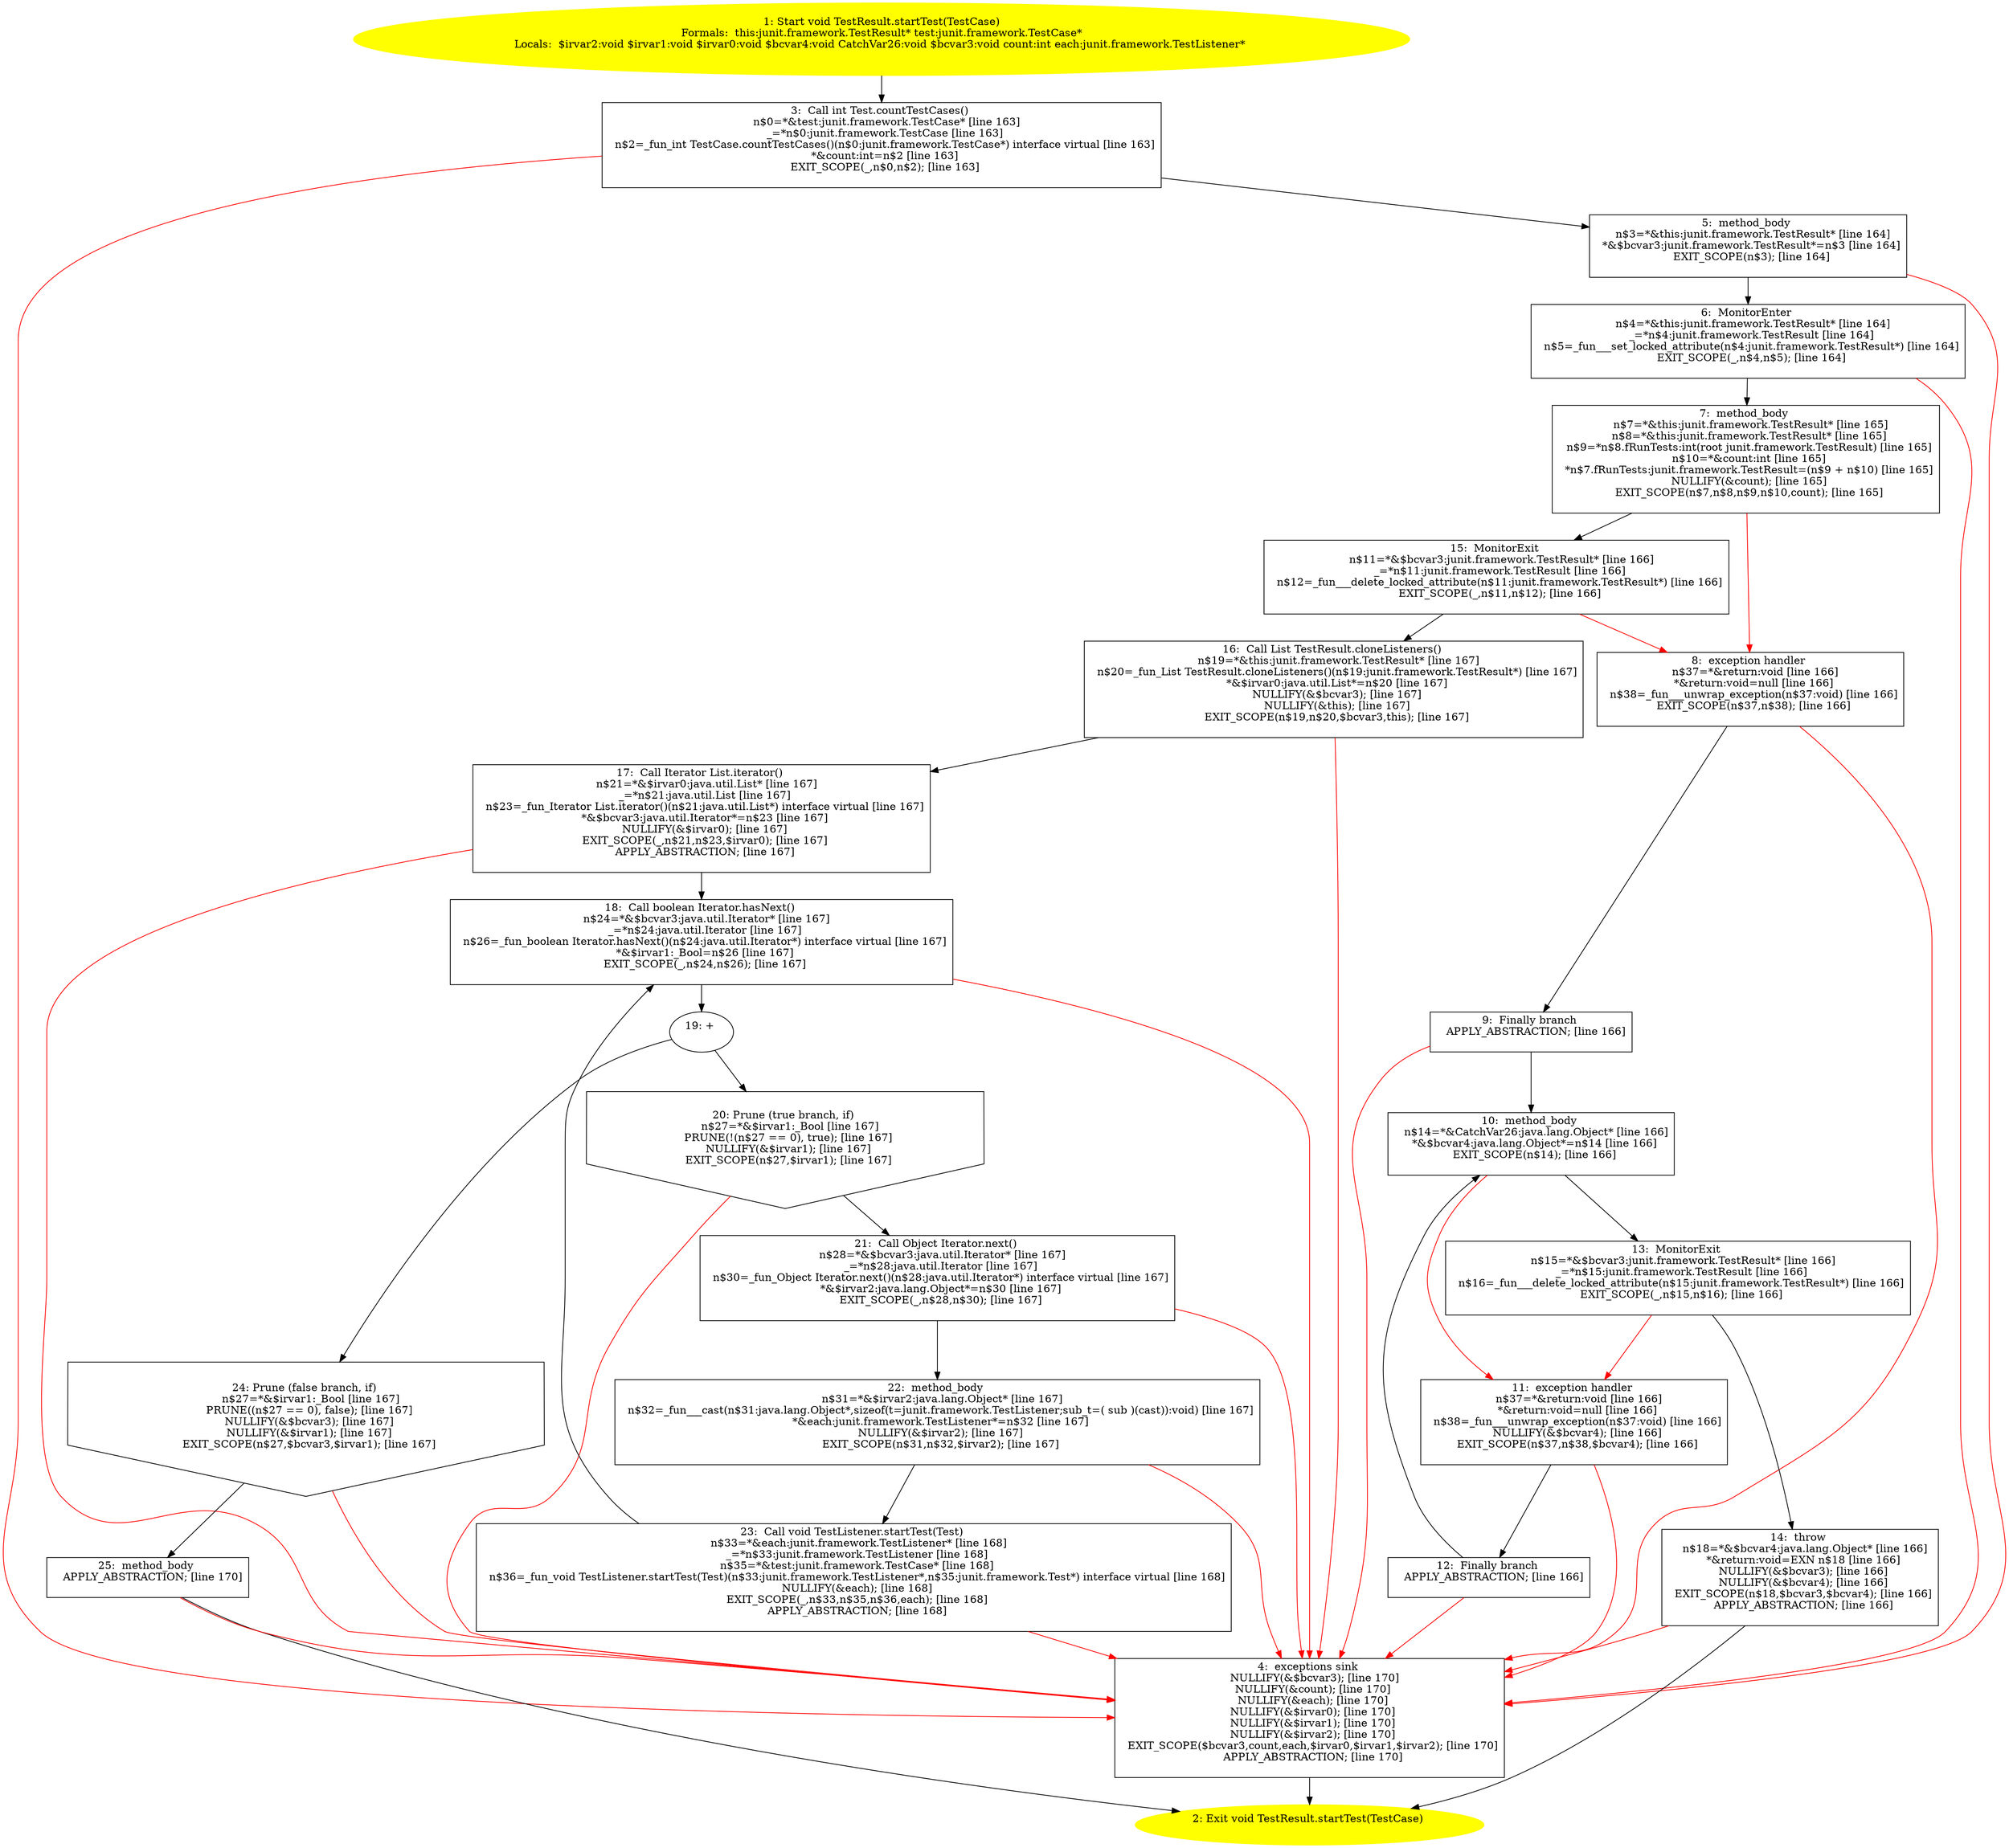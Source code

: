 /* @generated */
digraph cfg {
"junit.framework.TestResult.startTest(junit.framework.TestCase):void.70a49f52dbdeeb3dcb0374e4cb3e122f_1" [label="1: Start void TestResult.startTest(TestCase)\nFormals:  this:junit.framework.TestResult* test:junit.framework.TestCase*\nLocals:  $irvar2:void $irvar1:void $irvar0:void $bcvar4:void CatchVar26:void $bcvar3:void count:int each:junit.framework.TestListener* \n  " color=yellow style=filled]
	

	 "junit.framework.TestResult.startTest(junit.framework.TestCase):void.70a49f52dbdeeb3dcb0374e4cb3e122f_1" -> "junit.framework.TestResult.startTest(junit.framework.TestCase):void.70a49f52dbdeeb3dcb0374e4cb3e122f_3" ;
"junit.framework.TestResult.startTest(junit.framework.TestCase):void.70a49f52dbdeeb3dcb0374e4cb3e122f_2" [label="2: Exit void TestResult.startTest(TestCase) \n  " color=yellow style=filled]
	

"junit.framework.TestResult.startTest(junit.framework.TestCase):void.70a49f52dbdeeb3dcb0374e4cb3e122f_3" [label="3:  Call int Test.countTestCases() \n   n$0=*&test:junit.framework.TestCase* [line 163]\n  _=*n$0:junit.framework.TestCase [line 163]\n  n$2=_fun_int TestCase.countTestCases()(n$0:junit.framework.TestCase*) interface virtual [line 163]\n  *&count:int=n$2 [line 163]\n  EXIT_SCOPE(_,n$0,n$2); [line 163]\n " shape="box"]
	

	 "junit.framework.TestResult.startTest(junit.framework.TestCase):void.70a49f52dbdeeb3dcb0374e4cb3e122f_3" -> "junit.framework.TestResult.startTest(junit.framework.TestCase):void.70a49f52dbdeeb3dcb0374e4cb3e122f_5" ;
	 "junit.framework.TestResult.startTest(junit.framework.TestCase):void.70a49f52dbdeeb3dcb0374e4cb3e122f_3" -> "junit.framework.TestResult.startTest(junit.framework.TestCase):void.70a49f52dbdeeb3dcb0374e4cb3e122f_4" [color="red" ];
"junit.framework.TestResult.startTest(junit.framework.TestCase):void.70a49f52dbdeeb3dcb0374e4cb3e122f_4" [label="4:  exceptions sink \n   NULLIFY(&$bcvar3); [line 170]\n  NULLIFY(&count); [line 170]\n  NULLIFY(&each); [line 170]\n  NULLIFY(&$irvar0); [line 170]\n  NULLIFY(&$irvar1); [line 170]\n  NULLIFY(&$irvar2); [line 170]\n  EXIT_SCOPE($bcvar3,count,each,$irvar0,$irvar1,$irvar2); [line 170]\n  APPLY_ABSTRACTION; [line 170]\n " shape="box"]
	

	 "junit.framework.TestResult.startTest(junit.framework.TestCase):void.70a49f52dbdeeb3dcb0374e4cb3e122f_4" -> "junit.framework.TestResult.startTest(junit.framework.TestCase):void.70a49f52dbdeeb3dcb0374e4cb3e122f_2" ;
"junit.framework.TestResult.startTest(junit.framework.TestCase):void.70a49f52dbdeeb3dcb0374e4cb3e122f_5" [label="5:  method_body \n   n$3=*&this:junit.framework.TestResult* [line 164]\n  *&$bcvar3:junit.framework.TestResult*=n$3 [line 164]\n  EXIT_SCOPE(n$3); [line 164]\n " shape="box"]
	

	 "junit.framework.TestResult.startTest(junit.framework.TestCase):void.70a49f52dbdeeb3dcb0374e4cb3e122f_5" -> "junit.framework.TestResult.startTest(junit.framework.TestCase):void.70a49f52dbdeeb3dcb0374e4cb3e122f_6" ;
	 "junit.framework.TestResult.startTest(junit.framework.TestCase):void.70a49f52dbdeeb3dcb0374e4cb3e122f_5" -> "junit.framework.TestResult.startTest(junit.framework.TestCase):void.70a49f52dbdeeb3dcb0374e4cb3e122f_4" [color="red" ];
"junit.framework.TestResult.startTest(junit.framework.TestCase):void.70a49f52dbdeeb3dcb0374e4cb3e122f_6" [label="6:  MonitorEnter \n   n$4=*&this:junit.framework.TestResult* [line 164]\n  _=*n$4:junit.framework.TestResult [line 164]\n  n$5=_fun___set_locked_attribute(n$4:junit.framework.TestResult*) [line 164]\n  EXIT_SCOPE(_,n$4,n$5); [line 164]\n " shape="box"]
	

	 "junit.framework.TestResult.startTest(junit.framework.TestCase):void.70a49f52dbdeeb3dcb0374e4cb3e122f_6" -> "junit.framework.TestResult.startTest(junit.framework.TestCase):void.70a49f52dbdeeb3dcb0374e4cb3e122f_7" ;
	 "junit.framework.TestResult.startTest(junit.framework.TestCase):void.70a49f52dbdeeb3dcb0374e4cb3e122f_6" -> "junit.framework.TestResult.startTest(junit.framework.TestCase):void.70a49f52dbdeeb3dcb0374e4cb3e122f_4" [color="red" ];
"junit.framework.TestResult.startTest(junit.framework.TestCase):void.70a49f52dbdeeb3dcb0374e4cb3e122f_7" [label="7:  method_body \n   n$7=*&this:junit.framework.TestResult* [line 165]\n  n$8=*&this:junit.framework.TestResult* [line 165]\n  n$9=*n$8.fRunTests:int(root junit.framework.TestResult) [line 165]\n  n$10=*&count:int [line 165]\n  *n$7.fRunTests:junit.framework.TestResult=(n$9 + n$10) [line 165]\n  NULLIFY(&count); [line 165]\n  EXIT_SCOPE(n$7,n$8,n$9,n$10,count); [line 165]\n " shape="box"]
	

	 "junit.framework.TestResult.startTest(junit.framework.TestCase):void.70a49f52dbdeeb3dcb0374e4cb3e122f_7" -> "junit.framework.TestResult.startTest(junit.framework.TestCase):void.70a49f52dbdeeb3dcb0374e4cb3e122f_15" ;
	 "junit.framework.TestResult.startTest(junit.framework.TestCase):void.70a49f52dbdeeb3dcb0374e4cb3e122f_7" -> "junit.framework.TestResult.startTest(junit.framework.TestCase):void.70a49f52dbdeeb3dcb0374e4cb3e122f_8" [color="red" ];
"junit.framework.TestResult.startTest(junit.framework.TestCase):void.70a49f52dbdeeb3dcb0374e4cb3e122f_8" [label="8:  exception handler \n   n$37=*&return:void [line 166]\n  *&return:void=null [line 166]\n  n$38=_fun___unwrap_exception(n$37:void) [line 166]\n  EXIT_SCOPE(n$37,n$38); [line 166]\n " shape="box"]
	

	 "junit.framework.TestResult.startTest(junit.framework.TestCase):void.70a49f52dbdeeb3dcb0374e4cb3e122f_8" -> "junit.framework.TestResult.startTest(junit.framework.TestCase):void.70a49f52dbdeeb3dcb0374e4cb3e122f_9" ;
	 "junit.framework.TestResult.startTest(junit.framework.TestCase):void.70a49f52dbdeeb3dcb0374e4cb3e122f_8" -> "junit.framework.TestResult.startTest(junit.framework.TestCase):void.70a49f52dbdeeb3dcb0374e4cb3e122f_4" [color="red" ];
"junit.framework.TestResult.startTest(junit.framework.TestCase):void.70a49f52dbdeeb3dcb0374e4cb3e122f_9" [label="9:  Finally branch \n   APPLY_ABSTRACTION; [line 166]\n " shape="box"]
	

	 "junit.framework.TestResult.startTest(junit.framework.TestCase):void.70a49f52dbdeeb3dcb0374e4cb3e122f_9" -> "junit.framework.TestResult.startTest(junit.framework.TestCase):void.70a49f52dbdeeb3dcb0374e4cb3e122f_10" ;
	 "junit.framework.TestResult.startTest(junit.framework.TestCase):void.70a49f52dbdeeb3dcb0374e4cb3e122f_9" -> "junit.framework.TestResult.startTest(junit.framework.TestCase):void.70a49f52dbdeeb3dcb0374e4cb3e122f_4" [color="red" ];
"junit.framework.TestResult.startTest(junit.framework.TestCase):void.70a49f52dbdeeb3dcb0374e4cb3e122f_10" [label="10:  method_body \n   n$14=*&CatchVar26:java.lang.Object* [line 166]\n  *&$bcvar4:java.lang.Object*=n$14 [line 166]\n  EXIT_SCOPE(n$14); [line 166]\n " shape="box"]
	

	 "junit.framework.TestResult.startTest(junit.framework.TestCase):void.70a49f52dbdeeb3dcb0374e4cb3e122f_10" -> "junit.framework.TestResult.startTest(junit.framework.TestCase):void.70a49f52dbdeeb3dcb0374e4cb3e122f_13" ;
	 "junit.framework.TestResult.startTest(junit.framework.TestCase):void.70a49f52dbdeeb3dcb0374e4cb3e122f_10" -> "junit.framework.TestResult.startTest(junit.framework.TestCase):void.70a49f52dbdeeb3dcb0374e4cb3e122f_11" [color="red" ];
"junit.framework.TestResult.startTest(junit.framework.TestCase):void.70a49f52dbdeeb3dcb0374e4cb3e122f_11" [label="11:  exception handler \n   n$37=*&return:void [line 166]\n  *&return:void=null [line 166]\n  n$38=_fun___unwrap_exception(n$37:void) [line 166]\n  NULLIFY(&$bcvar4); [line 166]\n  EXIT_SCOPE(n$37,n$38,$bcvar4); [line 166]\n " shape="box"]
	

	 "junit.framework.TestResult.startTest(junit.framework.TestCase):void.70a49f52dbdeeb3dcb0374e4cb3e122f_11" -> "junit.framework.TestResult.startTest(junit.framework.TestCase):void.70a49f52dbdeeb3dcb0374e4cb3e122f_12" ;
	 "junit.framework.TestResult.startTest(junit.framework.TestCase):void.70a49f52dbdeeb3dcb0374e4cb3e122f_11" -> "junit.framework.TestResult.startTest(junit.framework.TestCase):void.70a49f52dbdeeb3dcb0374e4cb3e122f_4" [color="red" ];
"junit.framework.TestResult.startTest(junit.framework.TestCase):void.70a49f52dbdeeb3dcb0374e4cb3e122f_12" [label="12:  Finally branch \n   APPLY_ABSTRACTION; [line 166]\n " shape="box"]
	

	 "junit.framework.TestResult.startTest(junit.framework.TestCase):void.70a49f52dbdeeb3dcb0374e4cb3e122f_12" -> "junit.framework.TestResult.startTest(junit.framework.TestCase):void.70a49f52dbdeeb3dcb0374e4cb3e122f_10" ;
	 "junit.framework.TestResult.startTest(junit.framework.TestCase):void.70a49f52dbdeeb3dcb0374e4cb3e122f_12" -> "junit.framework.TestResult.startTest(junit.framework.TestCase):void.70a49f52dbdeeb3dcb0374e4cb3e122f_4" [color="red" ];
"junit.framework.TestResult.startTest(junit.framework.TestCase):void.70a49f52dbdeeb3dcb0374e4cb3e122f_13" [label="13:  MonitorExit \n   n$15=*&$bcvar3:junit.framework.TestResult* [line 166]\n  _=*n$15:junit.framework.TestResult [line 166]\n  n$16=_fun___delete_locked_attribute(n$15:junit.framework.TestResult*) [line 166]\n  EXIT_SCOPE(_,n$15,n$16); [line 166]\n " shape="box"]
	

	 "junit.framework.TestResult.startTest(junit.framework.TestCase):void.70a49f52dbdeeb3dcb0374e4cb3e122f_13" -> "junit.framework.TestResult.startTest(junit.framework.TestCase):void.70a49f52dbdeeb3dcb0374e4cb3e122f_14" ;
	 "junit.framework.TestResult.startTest(junit.framework.TestCase):void.70a49f52dbdeeb3dcb0374e4cb3e122f_13" -> "junit.framework.TestResult.startTest(junit.framework.TestCase):void.70a49f52dbdeeb3dcb0374e4cb3e122f_11" [color="red" ];
"junit.framework.TestResult.startTest(junit.framework.TestCase):void.70a49f52dbdeeb3dcb0374e4cb3e122f_14" [label="14:  throw \n   n$18=*&$bcvar4:java.lang.Object* [line 166]\n  *&return:void=EXN n$18 [line 166]\n  NULLIFY(&$bcvar3); [line 166]\n  NULLIFY(&$bcvar4); [line 166]\n  EXIT_SCOPE(n$18,$bcvar3,$bcvar4); [line 166]\n  APPLY_ABSTRACTION; [line 166]\n " shape="box"]
	

	 "junit.framework.TestResult.startTest(junit.framework.TestCase):void.70a49f52dbdeeb3dcb0374e4cb3e122f_14" -> "junit.framework.TestResult.startTest(junit.framework.TestCase):void.70a49f52dbdeeb3dcb0374e4cb3e122f_2" ;
	 "junit.framework.TestResult.startTest(junit.framework.TestCase):void.70a49f52dbdeeb3dcb0374e4cb3e122f_14" -> "junit.framework.TestResult.startTest(junit.framework.TestCase):void.70a49f52dbdeeb3dcb0374e4cb3e122f_4" [color="red" ];
"junit.framework.TestResult.startTest(junit.framework.TestCase):void.70a49f52dbdeeb3dcb0374e4cb3e122f_15" [label="15:  MonitorExit \n   n$11=*&$bcvar3:junit.framework.TestResult* [line 166]\n  _=*n$11:junit.framework.TestResult [line 166]\n  n$12=_fun___delete_locked_attribute(n$11:junit.framework.TestResult*) [line 166]\n  EXIT_SCOPE(_,n$11,n$12); [line 166]\n " shape="box"]
	

	 "junit.framework.TestResult.startTest(junit.framework.TestCase):void.70a49f52dbdeeb3dcb0374e4cb3e122f_15" -> "junit.framework.TestResult.startTest(junit.framework.TestCase):void.70a49f52dbdeeb3dcb0374e4cb3e122f_16" ;
	 "junit.framework.TestResult.startTest(junit.framework.TestCase):void.70a49f52dbdeeb3dcb0374e4cb3e122f_15" -> "junit.framework.TestResult.startTest(junit.framework.TestCase):void.70a49f52dbdeeb3dcb0374e4cb3e122f_8" [color="red" ];
"junit.framework.TestResult.startTest(junit.framework.TestCase):void.70a49f52dbdeeb3dcb0374e4cb3e122f_16" [label="16:  Call List TestResult.cloneListeners() \n   n$19=*&this:junit.framework.TestResult* [line 167]\n  n$20=_fun_List TestResult.cloneListeners()(n$19:junit.framework.TestResult*) [line 167]\n  *&$irvar0:java.util.List*=n$20 [line 167]\n  NULLIFY(&$bcvar3); [line 167]\n  NULLIFY(&this); [line 167]\n  EXIT_SCOPE(n$19,n$20,$bcvar3,this); [line 167]\n " shape="box"]
	

	 "junit.framework.TestResult.startTest(junit.framework.TestCase):void.70a49f52dbdeeb3dcb0374e4cb3e122f_16" -> "junit.framework.TestResult.startTest(junit.framework.TestCase):void.70a49f52dbdeeb3dcb0374e4cb3e122f_17" ;
	 "junit.framework.TestResult.startTest(junit.framework.TestCase):void.70a49f52dbdeeb3dcb0374e4cb3e122f_16" -> "junit.framework.TestResult.startTest(junit.framework.TestCase):void.70a49f52dbdeeb3dcb0374e4cb3e122f_4" [color="red" ];
"junit.framework.TestResult.startTest(junit.framework.TestCase):void.70a49f52dbdeeb3dcb0374e4cb3e122f_17" [label="17:  Call Iterator List.iterator() \n   n$21=*&$irvar0:java.util.List* [line 167]\n  _=*n$21:java.util.List [line 167]\n  n$23=_fun_Iterator List.iterator()(n$21:java.util.List*) interface virtual [line 167]\n  *&$bcvar3:java.util.Iterator*=n$23 [line 167]\n  NULLIFY(&$irvar0); [line 167]\n  EXIT_SCOPE(_,n$21,n$23,$irvar0); [line 167]\n  APPLY_ABSTRACTION; [line 167]\n " shape="box"]
	

	 "junit.framework.TestResult.startTest(junit.framework.TestCase):void.70a49f52dbdeeb3dcb0374e4cb3e122f_17" -> "junit.framework.TestResult.startTest(junit.framework.TestCase):void.70a49f52dbdeeb3dcb0374e4cb3e122f_18" ;
	 "junit.framework.TestResult.startTest(junit.framework.TestCase):void.70a49f52dbdeeb3dcb0374e4cb3e122f_17" -> "junit.framework.TestResult.startTest(junit.framework.TestCase):void.70a49f52dbdeeb3dcb0374e4cb3e122f_4" [color="red" ];
"junit.framework.TestResult.startTest(junit.framework.TestCase):void.70a49f52dbdeeb3dcb0374e4cb3e122f_18" [label="18:  Call boolean Iterator.hasNext() \n   n$24=*&$bcvar3:java.util.Iterator* [line 167]\n  _=*n$24:java.util.Iterator [line 167]\n  n$26=_fun_boolean Iterator.hasNext()(n$24:java.util.Iterator*) interface virtual [line 167]\n  *&$irvar1:_Bool=n$26 [line 167]\n  EXIT_SCOPE(_,n$24,n$26); [line 167]\n " shape="box"]
	

	 "junit.framework.TestResult.startTest(junit.framework.TestCase):void.70a49f52dbdeeb3dcb0374e4cb3e122f_18" -> "junit.framework.TestResult.startTest(junit.framework.TestCase):void.70a49f52dbdeeb3dcb0374e4cb3e122f_19" ;
	 "junit.framework.TestResult.startTest(junit.framework.TestCase):void.70a49f52dbdeeb3dcb0374e4cb3e122f_18" -> "junit.framework.TestResult.startTest(junit.framework.TestCase):void.70a49f52dbdeeb3dcb0374e4cb3e122f_4" [color="red" ];
"junit.framework.TestResult.startTest(junit.framework.TestCase):void.70a49f52dbdeeb3dcb0374e4cb3e122f_19" [label="19: + \n  " ]
	

	 "junit.framework.TestResult.startTest(junit.framework.TestCase):void.70a49f52dbdeeb3dcb0374e4cb3e122f_19" -> "junit.framework.TestResult.startTest(junit.framework.TestCase):void.70a49f52dbdeeb3dcb0374e4cb3e122f_20" ;
	 "junit.framework.TestResult.startTest(junit.framework.TestCase):void.70a49f52dbdeeb3dcb0374e4cb3e122f_19" -> "junit.framework.TestResult.startTest(junit.framework.TestCase):void.70a49f52dbdeeb3dcb0374e4cb3e122f_24" ;
"junit.framework.TestResult.startTest(junit.framework.TestCase):void.70a49f52dbdeeb3dcb0374e4cb3e122f_20" [label="20: Prune (true branch, if) \n   n$27=*&$irvar1:_Bool [line 167]\n  PRUNE(!(n$27 == 0), true); [line 167]\n  NULLIFY(&$irvar1); [line 167]\n  EXIT_SCOPE(n$27,$irvar1); [line 167]\n " shape="invhouse"]
	

	 "junit.framework.TestResult.startTest(junit.framework.TestCase):void.70a49f52dbdeeb3dcb0374e4cb3e122f_20" -> "junit.framework.TestResult.startTest(junit.framework.TestCase):void.70a49f52dbdeeb3dcb0374e4cb3e122f_21" ;
	 "junit.framework.TestResult.startTest(junit.framework.TestCase):void.70a49f52dbdeeb3dcb0374e4cb3e122f_20" -> "junit.framework.TestResult.startTest(junit.framework.TestCase):void.70a49f52dbdeeb3dcb0374e4cb3e122f_4" [color="red" ];
"junit.framework.TestResult.startTest(junit.framework.TestCase):void.70a49f52dbdeeb3dcb0374e4cb3e122f_21" [label="21:  Call Object Iterator.next() \n   n$28=*&$bcvar3:java.util.Iterator* [line 167]\n  _=*n$28:java.util.Iterator [line 167]\n  n$30=_fun_Object Iterator.next()(n$28:java.util.Iterator*) interface virtual [line 167]\n  *&$irvar2:java.lang.Object*=n$30 [line 167]\n  EXIT_SCOPE(_,n$28,n$30); [line 167]\n " shape="box"]
	

	 "junit.framework.TestResult.startTest(junit.framework.TestCase):void.70a49f52dbdeeb3dcb0374e4cb3e122f_21" -> "junit.framework.TestResult.startTest(junit.framework.TestCase):void.70a49f52dbdeeb3dcb0374e4cb3e122f_22" ;
	 "junit.framework.TestResult.startTest(junit.framework.TestCase):void.70a49f52dbdeeb3dcb0374e4cb3e122f_21" -> "junit.framework.TestResult.startTest(junit.framework.TestCase):void.70a49f52dbdeeb3dcb0374e4cb3e122f_4" [color="red" ];
"junit.framework.TestResult.startTest(junit.framework.TestCase):void.70a49f52dbdeeb3dcb0374e4cb3e122f_22" [label="22:  method_body \n   n$31=*&$irvar2:java.lang.Object* [line 167]\n  n$32=_fun___cast(n$31:java.lang.Object*,sizeof(t=junit.framework.TestListener;sub_t=( sub )(cast)):void) [line 167]\n  *&each:junit.framework.TestListener*=n$32 [line 167]\n  NULLIFY(&$irvar2); [line 167]\n  EXIT_SCOPE(n$31,n$32,$irvar2); [line 167]\n " shape="box"]
	

	 "junit.framework.TestResult.startTest(junit.framework.TestCase):void.70a49f52dbdeeb3dcb0374e4cb3e122f_22" -> "junit.framework.TestResult.startTest(junit.framework.TestCase):void.70a49f52dbdeeb3dcb0374e4cb3e122f_23" ;
	 "junit.framework.TestResult.startTest(junit.framework.TestCase):void.70a49f52dbdeeb3dcb0374e4cb3e122f_22" -> "junit.framework.TestResult.startTest(junit.framework.TestCase):void.70a49f52dbdeeb3dcb0374e4cb3e122f_4" [color="red" ];
"junit.framework.TestResult.startTest(junit.framework.TestCase):void.70a49f52dbdeeb3dcb0374e4cb3e122f_23" [label="23:  Call void TestListener.startTest(Test) \n   n$33=*&each:junit.framework.TestListener* [line 168]\n  _=*n$33:junit.framework.TestListener [line 168]\n  n$35=*&test:junit.framework.TestCase* [line 168]\n  n$36=_fun_void TestListener.startTest(Test)(n$33:junit.framework.TestListener*,n$35:junit.framework.Test*) interface virtual [line 168]\n  NULLIFY(&each); [line 168]\n  EXIT_SCOPE(_,n$33,n$35,n$36,each); [line 168]\n  APPLY_ABSTRACTION; [line 168]\n " shape="box"]
	

	 "junit.framework.TestResult.startTest(junit.framework.TestCase):void.70a49f52dbdeeb3dcb0374e4cb3e122f_23" -> "junit.framework.TestResult.startTest(junit.framework.TestCase):void.70a49f52dbdeeb3dcb0374e4cb3e122f_18" ;
	 "junit.framework.TestResult.startTest(junit.framework.TestCase):void.70a49f52dbdeeb3dcb0374e4cb3e122f_23" -> "junit.framework.TestResult.startTest(junit.framework.TestCase):void.70a49f52dbdeeb3dcb0374e4cb3e122f_4" [color="red" ];
"junit.framework.TestResult.startTest(junit.framework.TestCase):void.70a49f52dbdeeb3dcb0374e4cb3e122f_24" [label="24: Prune (false branch, if) \n   n$27=*&$irvar1:_Bool [line 167]\n  PRUNE((n$27 == 0), false); [line 167]\n  NULLIFY(&$bcvar3); [line 167]\n  NULLIFY(&$irvar1); [line 167]\n  EXIT_SCOPE(n$27,$bcvar3,$irvar1); [line 167]\n " shape="invhouse"]
	

	 "junit.framework.TestResult.startTest(junit.framework.TestCase):void.70a49f52dbdeeb3dcb0374e4cb3e122f_24" -> "junit.framework.TestResult.startTest(junit.framework.TestCase):void.70a49f52dbdeeb3dcb0374e4cb3e122f_25" ;
	 "junit.framework.TestResult.startTest(junit.framework.TestCase):void.70a49f52dbdeeb3dcb0374e4cb3e122f_24" -> "junit.framework.TestResult.startTest(junit.framework.TestCase):void.70a49f52dbdeeb3dcb0374e4cb3e122f_4" [color="red" ];
"junit.framework.TestResult.startTest(junit.framework.TestCase):void.70a49f52dbdeeb3dcb0374e4cb3e122f_25" [label="25:  method_body \n   APPLY_ABSTRACTION; [line 170]\n " shape="box"]
	

	 "junit.framework.TestResult.startTest(junit.framework.TestCase):void.70a49f52dbdeeb3dcb0374e4cb3e122f_25" -> "junit.framework.TestResult.startTest(junit.framework.TestCase):void.70a49f52dbdeeb3dcb0374e4cb3e122f_2" ;
	 "junit.framework.TestResult.startTest(junit.framework.TestCase):void.70a49f52dbdeeb3dcb0374e4cb3e122f_25" -> "junit.framework.TestResult.startTest(junit.framework.TestCase):void.70a49f52dbdeeb3dcb0374e4cb3e122f_4" [color="red" ];
}
